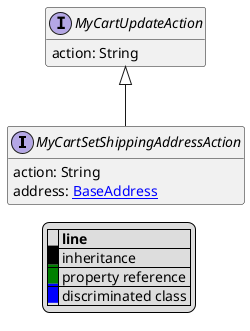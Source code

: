 @startuml

hide empty fields
hide empty methods
legend
|= |= line |
|<back:black>   </back>| inheritance |
|<back:green>   </back>| property reference |
|<back:blue>   </back>| discriminated class |
endlegend
interface MyCartSetShippingAddressAction [[MyCartSetShippingAddressAction.svg]] extends MyCartUpdateAction {
    action: String
    address: [[BaseAddress.svg BaseAddress]]
}
interface MyCartUpdateAction [[MyCartUpdateAction.svg]]  {
    action: String
}





@enduml
